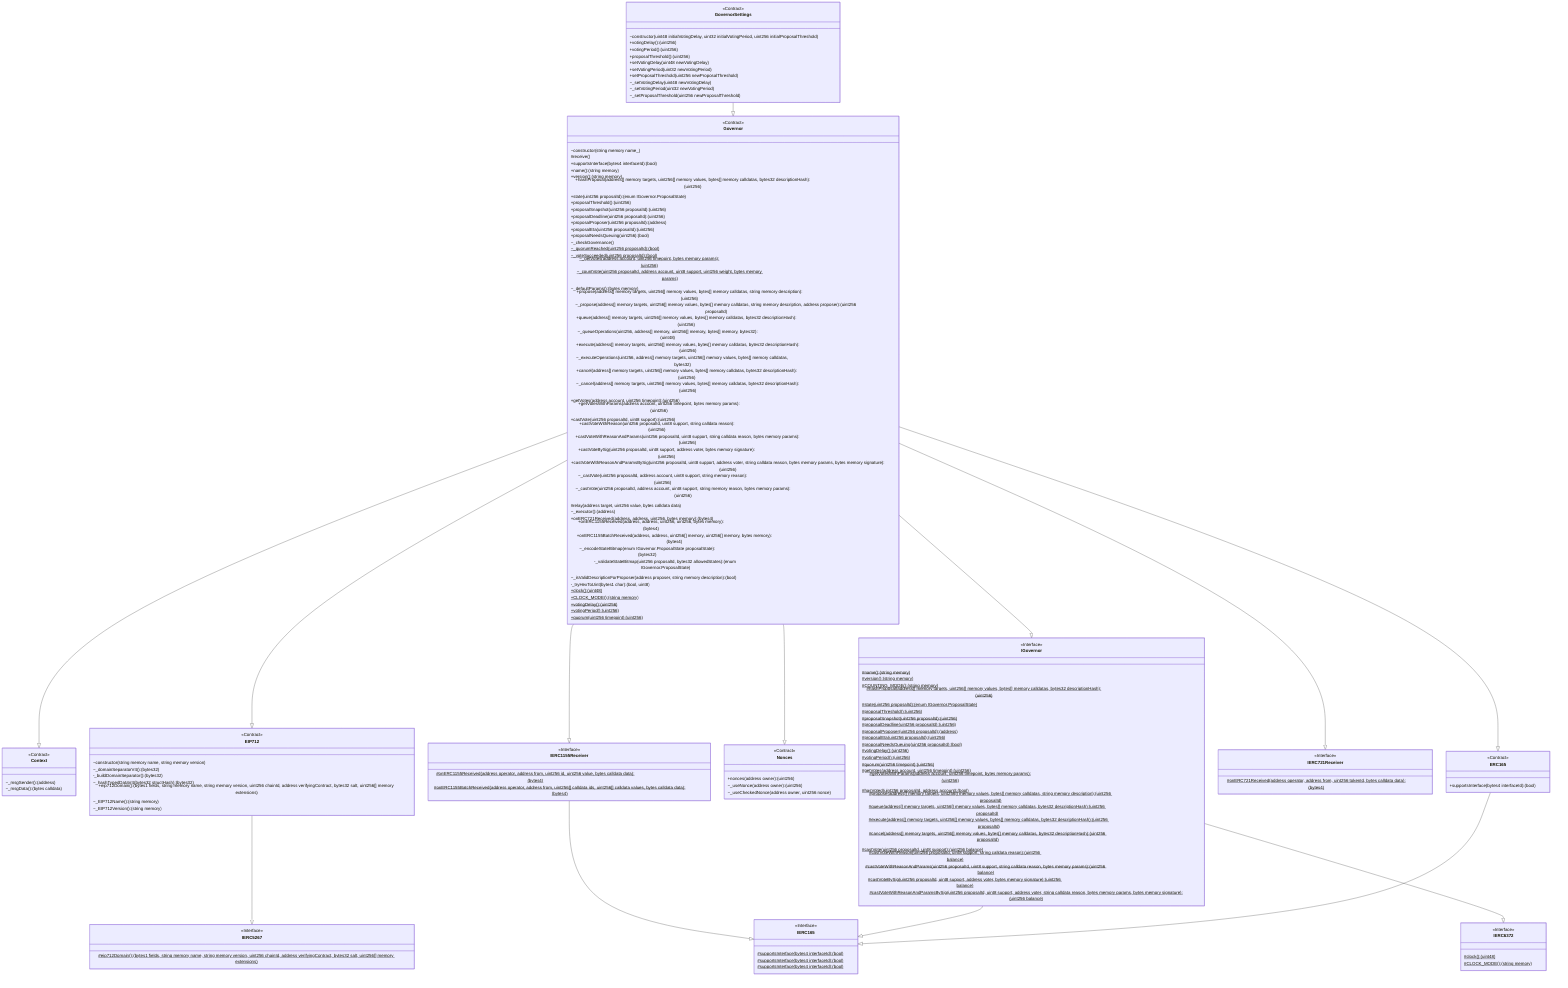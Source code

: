 classDiagram
  %% 278:3352:2
  class GovernorSettings {
    <<Contract>>
    ~constructor(uint48 initialVotingDelay, uint32 initialVotingPeriod, uint256 initialProposalThreshold)
    +votingDelay(): (uint256)
    +votingPeriod(): (uint256)
    +proposalThreshold(): (uint256)
    +setVotingDelay(uint48 newVotingDelay)
    +setVotingPeriod(uint32 newVotingPeriod)
    +setProposalThreshold(uint256 newProposalThreshold)
    ~_setVotingDelay(uint48 newVotingDelay)
    ~_setVotingPeriod(uint32 newVotingPeriod)
    ~_setProposalThreshold(uint256 newProposalThreshold)
  }
  
  GovernorSettings --|> Governor
  
  %% 1197:30252:0
  class Governor {
    <<Contract>>
    ~constructor(string memory name_)
    #receive()
    +supportsInterface(bytes4 interfaceId): (bool)
    +name(): (string memory)
    +version(): (string memory)
    +hashProposal(address[] memory targets, uint256[] memory values, bytes[] memory calldatas, bytes32 descriptionHash): (uint256)
    +state(uint256 proposalId): (enum IGovernor.ProposalState)
    +proposalThreshold(): (uint256)
    +proposalSnapshot(uint256 proposalId): (uint256)
    +proposalDeadline(uint256 proposalId): (uint256)
    +proposalProposer(uint256 proposalId): (address)
    +proposalEta(uint256 proposalId): (uint256)
    +proposalNeedsQueuing(uint256): (bool)
    ~_checkGovernance()
    ~_quorumReached(uint256 proposalId): (bool)$
    ~_voteSucceeded(uint256 proposalId): (bool)$
    ~_getVotes(address account, uint256 timepoint, bytes memory params): (uint256)$
    ~_countVote(uint256 proposalId, address account, uint8 support, uint256 weight, bytes memory params)$
    ~_defaultParams(): (bytes memory)
    +propose(address[] memory targets, uint256[] memory values, bytes[] memory calldatas, string memory description): (uint256)
    ~_propose(address[] memory targets, uint256[] memory values, bytes[] memory calldatas, string memory description, address proposer): (uint256 proposalId)
    +queue(address[] memory targets, uint256[] memory values, bytes[] memory calldatas, bytes32 descriptionHash): (uint256)
    ~_queueOperations(uint256, address[] memory, uint256[] memory, bytes[] memory, bytes32): (uint48)
    +execute(address[] memory targets, uint256[] memory values, bytes[] memory calldatas, bytes32 descriptionHash): (uint256)
    ~_executeOperations(uint256, address[] memory targets, uint256[] memory values, bytes[] memory calldatas, bytes32)
    +cancel(address[] memory targets, uint256[] memory values, bytes[] memory calldatas, bytes32 descriptionHash): (uint256)
    ~_cancel(address[] memory targets, uint256[] memory values, bytes[] memory calldatas, bytes32 descriptionHash): (uint256)
    +getVotes(address account, uint256 timepoint): (uint256)
    +getVotesWithParams(address account, uint256 timepoint, bytes memory params): (uint256)
    +castVote(uint256 proposalId, uint8 support): (uint256)
    +castVoteWithReason(uint256 proposalId, uint8 support, string calldata reason): (uint256)
    +castVoteWithReasonAndParams(uint256 proposalId, uint8 support, string calldata reason, bytes memory params): (uint256)
    +castVoteBySig(uint256 proposalId, uint8 support, address voter, bytes memory signature): (uint256)
    +castVoteWithReasonAndParamsBySig(uint256 proposalId, uint8 support, address voter, string calldata reason, bytes memory params, bytes memory signature): (uint256)
    ~_castVote(uint256 proposalId, address account, uint8 support, string memory reason): (uint256)
    ~_castVote(uint256 proposalId, address account, uint8 support, string memory reason, bytes memory params): (uint256)
    #relay(address target, uint256 value, bytes calldata data)
    ~_executor(): (address)
    +onERC721Received(address, address, uint256, bytes memory): (bytes4)
    +onERC1155Received(address, address, uint256, uint256, bytes memory): (bytes4)
    +onERC1155BatchReceived(address, address, uint256[] memory, uint256[] memory, bytes memory): (bytes4)
    ~_encodeStateBitmap(enum IGovernor.ProposalState proposalState): (bytes32)
    -_validateStateBitmap(uint256 proposalId, bytes32 allowedStates): (enum IGovernor.ProposalState)
    ~_isValidDescriptionForProposer(address proposer, string memory description): (bool)
    -_tryHexToUint(bytes1 char): (bool, uint8)
    +clock(): (uint48)$
    +CLOCK_MODE(): (string memory)$
    +votingDelay(): (uint256)$
    +votingPeriod(): (uint256)$
    +quorum(uint256 timepoint): (uint256)$
  }
  
  Governor --|> Context
  
  %% 624:235:10
  class Context {
    <<Contract>>
    ~_msgSender(): (address)
    ~_msgData(): (bytes calldata)
  }
  
  Governor --|> ERC165
  
  %% 659:251:19
  class ERC165 {
    <<Contract>>
    +supportsInterface(bytes4 interfaceId): (bool)
  }
  
  ERC165 --|> IERC165
  
  %% 421:447:20
  class IERC165 {
    <<Interface>>
    #supportsInterface(bytes4 interfaceId): (bool)$
  }
  
  Governor --|> EIP712
  
  %% 1960:4650:16
  class EIP712 {
    <<Contract>>
    ~constructor(string memory name, string memory version)
    ~_domainSeparatorV4(): (bytes32)
    -_buildDomainSeparator(): (bytes32)
    ~_hashTypedDataV4(bytes32 structHash): (bytes32)
    +eip712Domain(): (bytes1 fields, string memory name, string memory version, uint256 chainId, address verifyingContract, bytes32 salt, uint256[] memory extensions)
    ~_EIP712Name(): (string memory)
    ~_EIP712Version(): (string memory)
  }
  
  EIP712 --|> IERC5267
  
  %% 133:605:5
  class IERC5267 {
    <<Interface>>
    #eip712Domain(): (bytes1 fields, string memory name, string memory version, uint256 chainId, address verifyingContract, bytes32 salt, uint256[] memory extensions)$
  }
  
  Governor --|> Nonces
  
  %% 209:1280:11
  class Nonces {
    <<Contract>>
    +nonces(address owner): (uint256)
    ~_useNonce(address owner): (uint256)
    ~_useCheckedNonce(address owner, uint256 nonce)
  }
  
  Governor --|> IGovernor
  
  %% 289:14841:1
  class IGovernor {
    <<Interface>>
    #name(): (string memory)$
    #version(): (string memory)$
    #COUNTING_MODE(): (string memory)$
    #hashProposal(address[] memory targets, uint256[] memory values, bytes[] memory calldatas, bytes32 descriptionHash): (uint256)$
    #state(uint256 proposalId): (enum IGovernor.ProposalState)$
    #proposalThreshold(): (uint256)$
    #proposalSnapshot(uint256 proposalId): (uint256)$
    #proposalDeadline(uint256 proposalId): (uint256)$
    #proposalProposer(uint256 proposalId): (address)$
    #proposalEta(uint256 proposalId): (uint256)$
    #proposalNeedsQueuing(uint256 proposalId): (bool)$
    #votingDelay(): (uint256)$
    #votingPeriod(): (uint256)$
    #quorum(uint256 timepoint): (uint256)$
    #getVotes(address account, uint256 timepoint): (uint256)$
    #getVotesWithParams(address account, uint256 timepoint, bytes memory params): (uint256)$
    #hasVoted(uint256 proposalId, address account): (bool)$
    #propose(address[] memory targets, uint256[] memory values, bytes[] memory calldatas, string memory description): (uint256 proposalId)$
    #queue(address[] memory targets, uint256[] memory values, bytes[] memory calldatas, bytes32 descriptionHash): (uint256 proposalId)$
    #execute(address[] memory targets, uint256[] memory values, bytes[] memory calldatas, bytes32 descriptionHash): (uint256 proposalId)$
    #cancel(address[] memory targets, uint256[] memory values, bytes[] memory calldatas, bytes32 descriptionHash): (uint256 proposalId)$
    #castVote(uint256 proposalId, uint8 support): (uint256 balance)$
    #castVoteWithReason(uint256 proposalId, uint8 support, string calldata reason): (uint256 balance)$
    #castVoteWithReasonAndParams(uint256 proposalId, uint8 support, string calldata reason, bytes memory params): (uint256 balance)$
    #castVoteBySig(uint256 proposalId, uint8 support, address voter, bytes memory signature): (uint256 balance)$
    #castVoteWithReasonAndParamsBySig(uint256 proposalId, uint8 support, address voter, string calldata reason, bytes memory params, bytes memory signature): (uint256 balance)$
  }
  
  IGovernor --|> IERC165
  
  %% 421:447:20
  class IERC165 {
    <<Interface>>
    #supportsInterface(bytes4 interfaceId): (bool)$
  }
  
  IGovernor --|> IERC6372
  
  %% 133:385:6
  class IERC6372 {
    <<Interface>>
    #clock(): (uint48)$
    #CLOCK_MODE(): (string memory)$
  }
  
  Governor --|> IERC721Receiver
  
  %% 295:699:8
  class IERC721Receiver {
    <<Interface>>
    #onERC721Received(address operator, address from, uint256 tokenId, bytes calldata data): (bytes4)$
  }
  
  Governor --|> IERC1155Receiver
  
  %% 327:2269:7
  class IERC1155Receiver {
    <<Interface>>
    #onERC1155Received(address operator, address from, uint256 id, uint256 value, bytes calldata data): (bytes4)$
    #onERC1155BatchReceived(address operator, address from, uint256[] calldata ids, uint256[] calldata values, bytes calldata data): (bytes4)$
  }
  
  IERC1155Receiver --|> IERC165
  
  %% 421:447:20
  class IERC165 {
    <<Interface>>
    #supportsInterface(bytes4 interfaceId): (bool)$
  }